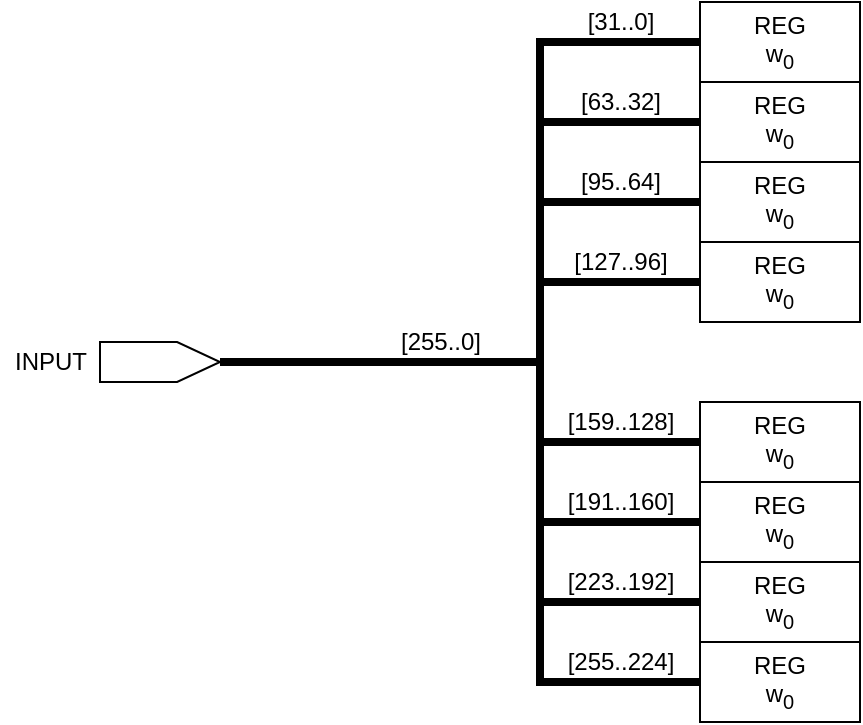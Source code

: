 <mxfile version="14.5.1" type="device"><diagram id="Mw5ied8shWVelUHMM-pV" name="Page-1"><mxGraphModel dx="241" dy="137" grid="1" gridSize="10" guides="1" tooltips="1" connect="1" arrows="1" fold="1" page="1" pageScale="1" pageWidth="1000000" pageHeight="1000000" math="0" shadow="0"><root><mxCell id="0"/><mxCell id="1" parent="0"/><mxCell id="w81PKHzlSnd6i72MCFUx-1" value="" style="verticalLabelPosition=bottom;shadow=0;dashed=0;align=center;html=1;verticalAlign=top;shape=mxgraph.electrical.abstract.dac;" vertex="1" parent="1"><mxGeometry x="1860" y="1830" width="60" height="20" as="geometry"/></mxCell><mxCell id="w81PKHzlSnd6i72MCFUx-2" value="INPUT" style="text;html=1;align=center;verticalAlign=middle;resizable=0;points=[];autosize=1;" vertex="1" parent="1"><mxGeometry x="1810" y="1830" width="50" height="20" as="geometry"/></mxCell><mxCell id="w81PKHzlSnd6i72MCFUx-3" value="" style="endArrow=none;html=1;exitX=1;exitY=0.5;exitDx=0;exitDy=0;exitPerimeter=0;strokeWidth=4;" edge="1" parent="1" source="w81PKHzlSnd6i72MCFUx-1"><mxGeometry width="50" height="50" relative="1" as="geometry"><mxPoint x="1970" y="1860" as="sourcePoint"/><mxPoint x="2080" y="1840" as="targetPoint"/></mxGeometry></mxCell><mxCell id="w81PKHzlSnd6i72MCFUx-4" value="[255..0]" style="text;html=1;align=center;verticalAlign=middle;resizable=0;points=[];autosize=1;" vertex="1" parent="1"><mxGeometry x="2000" y="1820" width="60" height="20" as="geometry"/></mxCell><mxCell id="w81PKHzlSnd6i72MCFUx-5" value="" style="endArrow=none;html=1;strokeWidth=4;" edge="1" parent="1"><mxGeometry width="50" height="50" relative="1" as="geometry"><mxPoint x="2080" y="2000" as="sourcePoint"/><mxPoint x="2080" y="1680" as="targetPoint"/></mxGeometry></mxCell><mxCell id="w81PKHzlSnd6i72MCFUx-6" value="" style="endArrow=none;html=1;strokeWidth=4;" edge="1" parent="1"><mxGeometry width="50" height="50" relative="1" as="geometry"><mxPoint x="2078" y="1680" as="sourcePoint"/><mxPoint x="2160" y="1680" as="targetPoint"/></mxGeometry></mxCell><mxCell id="w81PKHzlSnd6i72MCFUx-7" value="" style="endArrow=none;html=1;strokeWidth=4;" edge="1" parent="1"><mxGeometry width="50" height="50" relative="1" as="geometry"><mxPoint x="2080" y="1720" as="sourcePoint"/><mxPoint x="2160" y="1720" as="targetPoint"/></mxGeometry></mxCell><mxCell id="w81PKHzlSnd6i72MCFUx-8" value="" style="endArrow=none;html=1;strokeWidth=4;" edge="1" parent="1"><mxGeometry width="50" height="50" relative="1" as="geometry"><mxPoint x="2080" y="1760" as="sourcePoint"/><mxPoint x="2160" y="1760" as="targetPoint"/></mxGeometry></mxCell><mxCell id="w81PKHzlSnd6i72MCFUx-9" value="" style="endArrow=none;html=1;strokeWidth=4;" edge="1" parent="1"><mxGeometry width="50" height="50" relative="1" as="geometry"><mxPoint x="2080" y="1800" as="sourcePoint"/><mxPoint x="2160" y="1800" as="targetPoint"/></mxGeometry></mxCell><mxCell id="w81PKHzlSnd6i72MCFUx-10" value="" style="endArrow=none;html=1;strokeWidth=4;" edge="1" parent="1"><mxGeometry width="50" height="50" relative="1" as="geometry"><mxPoint x="2080" y="1880" as="sourcePoint"/><mxPoint x="2160" y="1880" as="targetPoint"/></mxGeometry></mxCell><mxCell id="w81PKHzlSnd6i72MCFUx-11" value="" style="endArrow=none;html=1;strokeWidth=4;" edge="1" parent="1"><mxGeometry width="50" height="50" relative="1" as="geometry"><mxPoint x="2080" y="1920" as="sourcePoint"/><mxPoint x="2160" y="1920" as="targetPoint"/></mxGeometry></mxCell><mxCell id="w81PKHzlSnd6i72MCFUx-12" value="" style="endArrow=none;html=1;strokeWidth=4;" edge="1" parent="1"><mxGeometry width="50" height="50" relative="1" as="geometry"><mxPoint x="2080" y="1960" as="sourcePoint"/><mxPoint x="2160" y="1960" as="targetPoint"/></mxGeometry></mxCell><mxCell id="w81PKHzlSnd6i72MCFUx-13" value="" style="endArrow=none;html=1;strokeWidth=4;" edge="1" parent="1"><mxGeometry width="50" height="50" relative="1" as="geometry"><mxPoint x="2078" y="2000" as="sourcePoint"/><mxPoint x="2160" y="2000" as="targetPoint"/></mxGeometry></mxCell><mxCell id="w81PKHzlSnd6i72MCFUx-14" value="[31..0]" style="text;html=1;align=center;verticalAlign=middle;resizable=0;points=[];autosize=1;" vertex="1" parent="1"><mxGeometry x="2095" y="1660" width="50" height="20" as="geometry"/></mxCell><mxCell id="w81PKHzlSnd6i72MCFUx-15" value="[63..32]" style="text;html=1;align=center;verticalAlign=middle;resizable=0;points=[];autosize=1;" vertex="1" parent="1"><mxGeometry x="2090" y="1700" width="60" height="20" as="geometry"/></mxCell><mxCell id="w81PKHzlSnd6i72MCFUx-16" value="[95..64]" style="text;html=1;align=center;verticalAlign=middle;resizable=0;points=[];autosize=1;" vertex="1" parent="1"><mxGeometry x="2090" y="1740" width="60" height="20" as="geometry"/></mxCell><mxCell id="w81PKHzlSnd6i72MCFUx-17" value="[127..96]" style="text;html=1;align=center;verticalAlign=middle;resizable=0;points=[];autosize=1;" vertex="1" parent="1"><mxGeometry x="2090" y="1780" width="60" height="20" as="geometry"/></mxCell><mxCell id="w81PKHzlSnd6i72MCFUx-18" value="[159..128]" style="text;html=1;align=center;verticalAlign=middle;resizable=0;points=[];autosize=1;" vertex="1" parent="1"><mxGeometry x="2085" y="1860" width="70" height="20" as="geometry"/></mxCell><mxCell id="w81PKHzlSnd6i72MCFUx-19" value="[191..160]" style="text;html=1;align=center;verticalAlign=middle;resizable=0;points=[];autosize=1;" vertex="1" parent="1"><mxGeometry x="2085" y="1900" width="70" height="20" as="geometry"/></mxCell><mxCell id="w81PKHzlSnd6i72MCFUx-20" value="[223..192]" style="text;html=1;align=center;verticalAlign=middle;resizable=0;points=[];autosize=1;" vertex="1" parent="1"><mxGeometry x="2085" y="1940" width="70" height="20" as="geometry"/></mxCell><mxCell id="w81PKHzlSnd6i72MCFUx-21" value="[255..224]" style="text;html=1;align=center;verticalAlign=middle;resizable=0;points=[];autosize=1;" vertex="1" parent="1"><mxGeometry x="2085" y="1980" width="70" height="20" as="geometry"/></mxCell><mxCell id="w81PKHzlSnd6i72MCFUx-22" value="REG&lt;br&gt;w&lt;sub&gt;0&lt;/sub&gt;" style="rounded=0;whiteSpace=wrap;html=1;" vertex="1" parent="1"><mxGeometry x="2160" y="1660" width="80" height="40" as="geometry"/></mxCell><mxCell id="w81PKHzlSnd6i72MCFUx-23" value="REG&lt;br&gt;w&lt;sub&gt;0&lt;/sub&gt;" style="rounded=0;whiteSpace=wrap;html=1;" vertex="1" parent="1"><mxGeometry x="2160" y="1700" width="80" height="40" as="geometry"/></mxCell><mxCell id="w81PKHzlSnd6i72MCFUx-24" value="REG&lt;br&gt;w&lt;sub&gt;0&lt;/sub&gt;" style="rounded=0;whiteSpace=wrap;html=1;" vertex="1" parent="1"><mxGeometry x="2160" y="1740" width="80" height="40" as="geometry"/></mxCell><mxCell id="w81PKHzlSnd6i72MCFUx-25" value="REG&lt;br&gt;w&lt;sub&gt;0&lt;/sub&gt;" style="rounded=0;whiteSpace=wrap;html=1;" vertex="1" parent="1"><mxGeometry x="2160" y="1780" width="80" height="40" as="geometry"/></mxCell><mxCell id="w81PKHzlSnd6i72MCFUx-26" value="REG&lt;br&gt;w&lt;sub&gt;0&lt;/sub&gt;" style="rounded=0;whiteSpace=wrap;html=1;" vertex="1" parent="1"><mxGeometry x="2160" y="1860" width="80" height="40" as="geometry"/></mxCell><mxCell id="w81PKHzlSnd6i72MCFUx-27" value="REG&lt;br&gt;w&lt;sub&gt;0&lt;/sub&gt;" style="rounded=0;whiteSpace=wrap;html=1;" vertex="1" parent="1"><mxGeometry x="2160" y="1900" width="80" height="40" as="geometry"/></mxCell><mxCell id="w81PKHzlSnd6i72MCFUx-28" value="REG&lt;br&gt;w&lt;sub&gt;0&lt;/sub&gt;" style="rounded=0;whiteSpace=wrap;html=1;" vertex="1" parent="1"><mxGeometry x="2160" y="1940" width="80" height="40" as="geometry"/></mxCell><mxCell id="w81PKHzlSnd6i72MCFUx-29" value="REG&lt;br&gt;w&lt;sub&gt;0&lt;/sub&gt;" style="rounded=0;whiteSpace=wrap;html=1;" vertex="1" parent="1"><mxGeometry x="2160" y="1980" width="80" height="40" as="geometry"/></mxCell></root></mxGraphModel></diagram></mxfile>